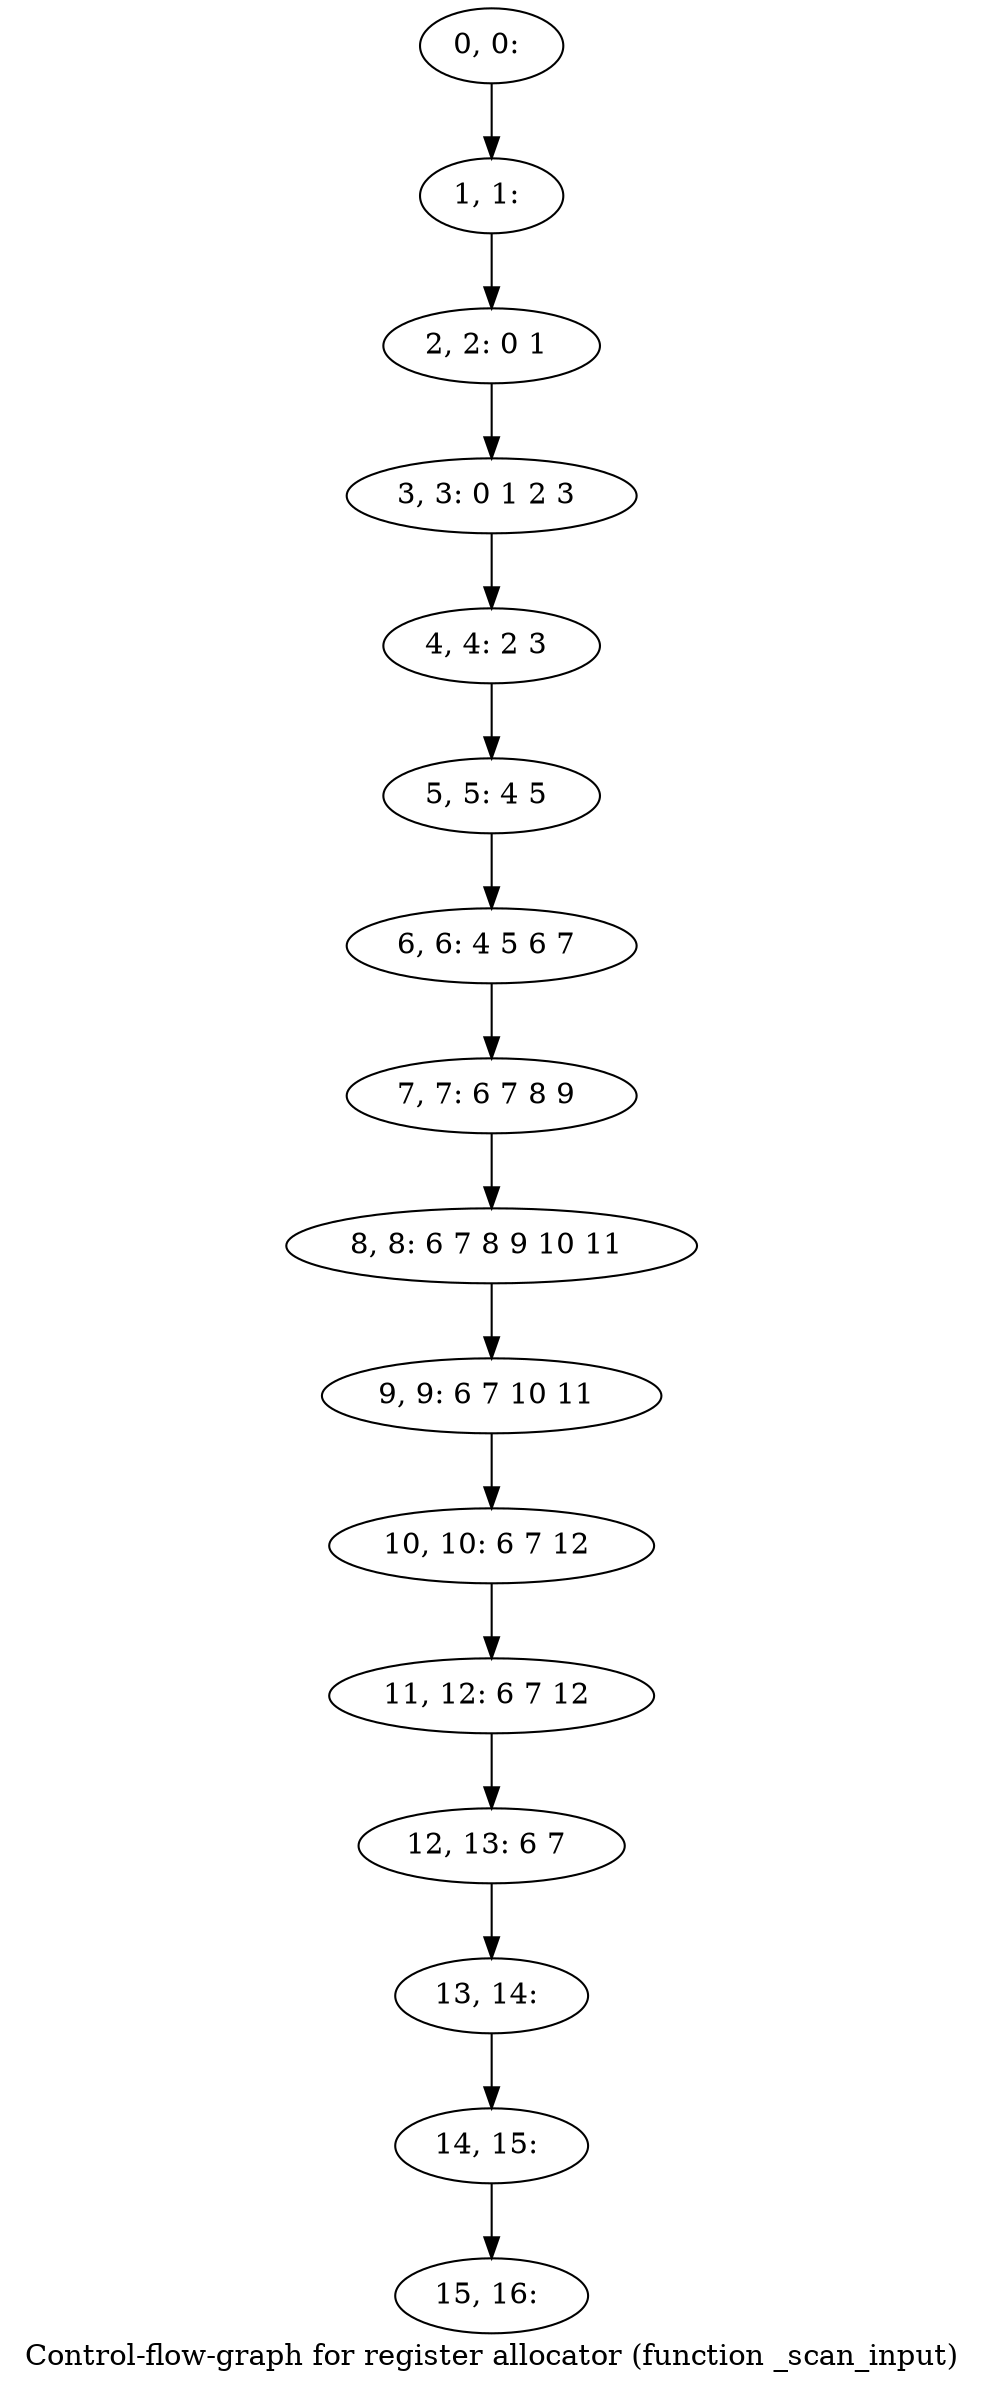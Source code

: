 digraph G {
graph [label="Control-flow-graph for register allocator (function _scan_input)"]
0[label="0, 0: "];
1[label="1, 1: "];
2[label="2, 2: 0 1 "];
3[label="3, 3: 0 1 2 3 "];
4[label="4, 4: 2 3 "];
5[label="5, 5: 4 5 "];
6[label="6, 6: 4 5 6 7 "];
7[label="7, 7: 6 7 8 9 "];
8[label="8, 8: 6 7 8 9 10 11 "];
9[label="9, 9: 6 7 10 11 "];
10[label="10, 10: 6 7 12 "];
11[label="11, 12: 6 7 12 "];
12[label="12, 13: 6 7 "];
13[label="13, 14: "];
14[label="14, 15: "];
15[label="15, 16: "];
0->1 ;
1->2 ;
2->3 ;
3->4 ;
4->5 ;
5->6 ;
6->7 ;
7->8 ;
8->9 ;
9->10 ;
10->11 ;
11->12 ;
12->13 ;
13->14 ;
14->15 ;
}
